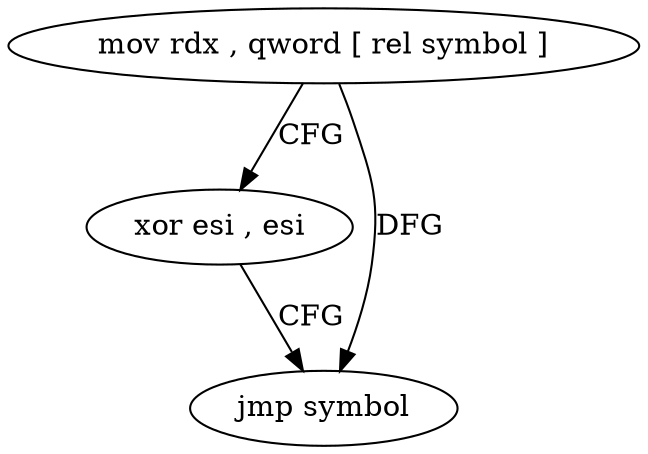 digraph "func" {
"4271392" [label = "mov rdx , qword [ rel symbol ]" ]
"4271399" [label = "xor esi , esi" ]
"4271401" [label = "jmp symbol" ]
"4271392" -> "4271399" [ label = "CFG" ]
"4271392" -> "4271401" [ label = "DFG" ]
"4271399" -> "4271401" [ label = "CFG" ]
}
